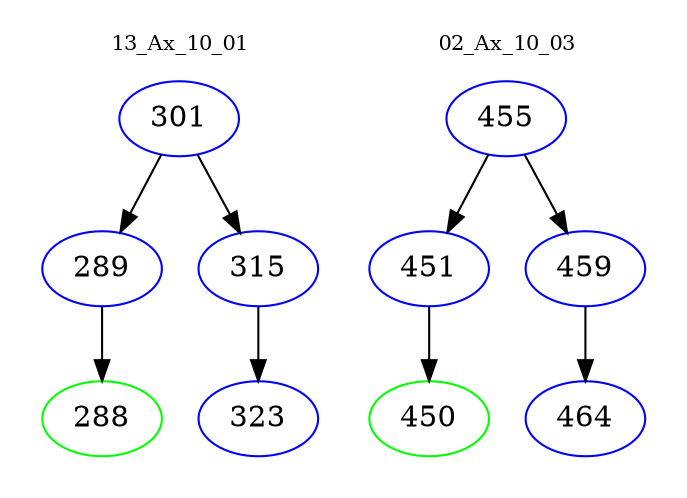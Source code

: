 digraph{
subgraph cluster_0 {
color = white
label = "13_Ax_10_01";
fontsize=10;
T0_301 [label="301", color="blue"]
T0_301 -> T0_289 [color="black"]
T0_289 [label="289", color="blue"]
T0_289 -> T0_288 [color="black"]
T0_288 [label="288", color="green"]
T0_301 -> T0_315 [color="black"]
T0_315 [label="315", color="blue"]
T0_315 -> T0_323 [color="black"]
T0_323 [label="323", color="blue"]
}
subgraph cluster_1 {
color = white
label = "02_Ax_10_03";
fontsize=10;
T1_455 [label="455", color="blue"]
T1_455 -> T1_451 [color="black"]
T1_451 [label="451", color="blue"]
T1_451 -> T1_450 [color="black"]
T1_450 [label="450", color="green"]
T1_455 -> T1_459 [color="black"]
T1_459 [label="459", color="blue"]
T1_459 -> T1_464 [color="black"]
T1_464 [label="464", color="blue"]
}
}
